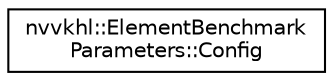 digraph "Graphical Class Hierarchy"
{
 // LATEX_PDF_SIZE
  edge [fontname="Helvetica",fontsize="10",labelfontname="Helvetica",labelfontsize="10"];
  node [fontname="Helvetica",fontsize="10",shape=record];
  rankdir="LR";
  Node0 [label="nvvkhl::ElementBenchmark\lParameters::Config",height=0.2,width=0.4,color="black", fillcolor="white", style="filled",URL="$structnvvkhl_1_1_element_benchmark_parameters_1_1_config.html",tooltip=" "];
}
